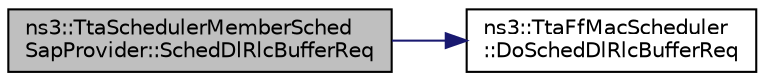 digraph "ns3::TtaSchedulerMemberSchedSapProvider::SchedDlRlcBufferReq"
{
  edge [fontname="Helvetica",fontsize="10",labelfontname="Helvetica",labelfontsize="10"];
  node [fontname="Helvetica",fontsize="10",shape=record];
  rankdir="LR";
  Node1 [label="ns3::TtaSchedulerMemberSched\lSapProvider::SchedDlRlcBufferReq",height=0.2,width=0.4,color="black", fillcolor="grey75", style="filled", fontcolor="black"];
  Node1 -> Node2 [color="midnightblue",fontsize="10",style="solid"];
  Node2 [label="ns3::TtaFfMacScheduler\l::DoSchedDlRlcBufferReq",height=0.2,width=0.4,color="black", fillcolor="white", style="filled",URL="$da/d46/classns3_1_1TtaFfMacScheduler.html#aadcf71415dcce97a8968b7b95028b133"];
}
